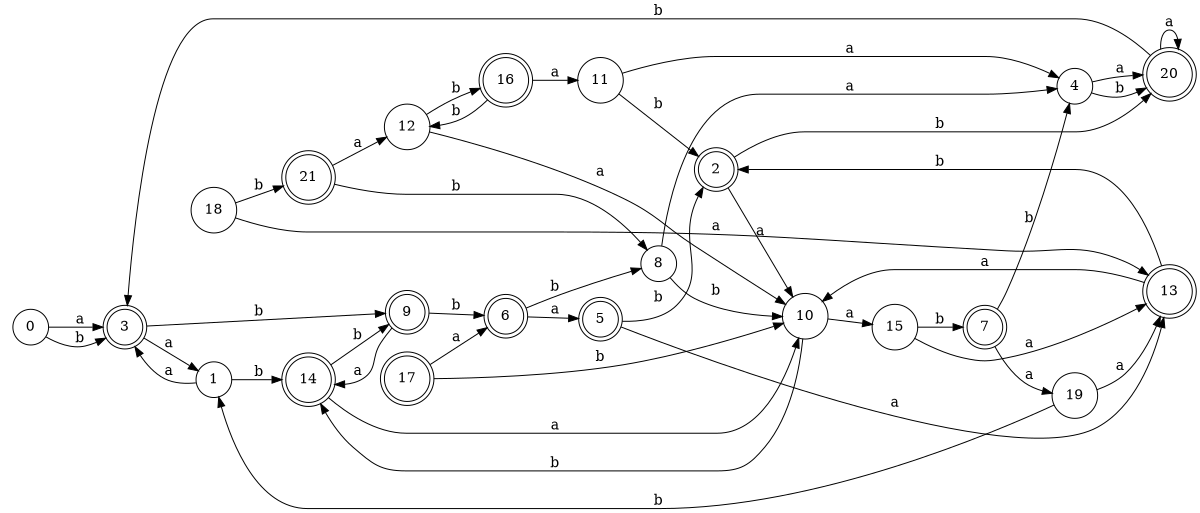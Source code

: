 digraph n18_3 {
__start0 [label="" shape="none"];

rankdir=LR;
size="8,5";

s0 [style="filled", color="black", fillcolor="white" shape="circle", label="0"];
s1 [style="filled", color="black", fillcolor="white" shape="circle", label="1"];
s2 [style="rounded,filled", color="black", fillcolor="white" shape="doublecircle", label="2"];
s3 [style="rounded,filled", color="black", fillcolor="white" shape="doublecircle", label="3"];
s4 [style="filled", color="black", fillcolor="white" shape="circle", label="4"];
s5 [style="rounded,filled", color="black", fillcolor="white" shape="doublecircle", label="5"];
s6 [style="rounded,filled", color="black", fillcolor="white" shape="doublecircle", label="6"];
s7 [style="rounded,filled", color="black", fillcolor="white" shape="doublecircle", label="7"];
s8 [style="filled", color="black", fillcolor="white" shape="circle", label="8"];
s9 [style="rounded,filled", color="black", fillcolor="white" shape="doublecircle", label="9"];
s10 [style="filled", color="black", fillcolor="white" shape="circle", label="10"];
s11 [style="filled", color="black", fillcolor="white" shape="circle", label="11"];
s12 [style="filled", color="black", fillcolor="white" shape="circle", label="12"];
s13 [style="rounded,filled", color="black", fillcolor="white" shape="doublecircle", label="13"];
s14 [style="rounded,filled", color="black", fillcolor="white" shape="doublecircle", label="14"];
s15 [style="filled", color="black", fillcolor="white" shape="circle", label="15"];
s16 [style="rounded,filled", color="black", fillcolor="white" shape="doublecircle", label="16"];
s17 [style="rounded,filled", color="black", fillcolor="white" shape="doublecircle", label="17"];
s18 [style="filled", color="black", fillcolor="white" shape="circle", label="18"];
s19 [style="filled", color="black", fillcolor="white" shape="circle", label="19"];
s20 [style="rounded,filled", color="black", fillcolor="white" shape="doublecircle", label="20"];
s21 [style="rounded,filled", color="black", fillcolor="white" shape="doublecircle", label="21"];
s0 -> s3 [label="a"];
s0 -> s3 [label="b"];
s1 -> s3 [label="a"];
s1 -> s14 [label="b"];
s2 -> s10 [label="a"];
s2 -> s20 [label="b"];
s3 -> s1 [label="a"];
s3 -> s9 [label="b"];
s4 -> s20 [label="a"];
s4 -> s20 [label="b"];
s5 -> s13 [label="a"];
s5 -> s2 [label="b"];
s6 -> s5 [label="a"];
s6 -> s8 [label="b"];
s7 -> s19 [label="a"];
s7 -> s4 [label="b"];
s8 -> s4 [label="a"];
s8 -> s10 [label="b"];
s9 -> s14 [label="a"];
s9 -> s6 [label="b"];
s10 -> s15 [label="a"];
s10 -> s14 [label="b"];
s11 -> s4 [label="a"];
s11 -> s2 [label="b"];
s12 -> s10 [label="a"];
s12 -> s16 [label="b"];
s13 -> s10 [label="a"];
s13 -> s2 [label="b"];
s14 -> s10 [label="a"];
s14 -> s9 [label="b"];
s15 -> s13 [label="a"];
s15 -> s7 [label="b"];
s16 -> s11 [label="a"];
s16 -> s12 [label="b"];
s17 -> s6 [label="a"];
s17 -> s10 [label="b"];
s18 -> s13 [label="a"];
s18 -> s21 [label="b"];
s19 -> s13 [label="a"];
s19 -> s1 [label="b"];
s20 -> s20 [label="a"];
s20 -> s3 [label="b"];
s21 -> s12 [label="a"];
s21 -> s8 [label="b"];

}